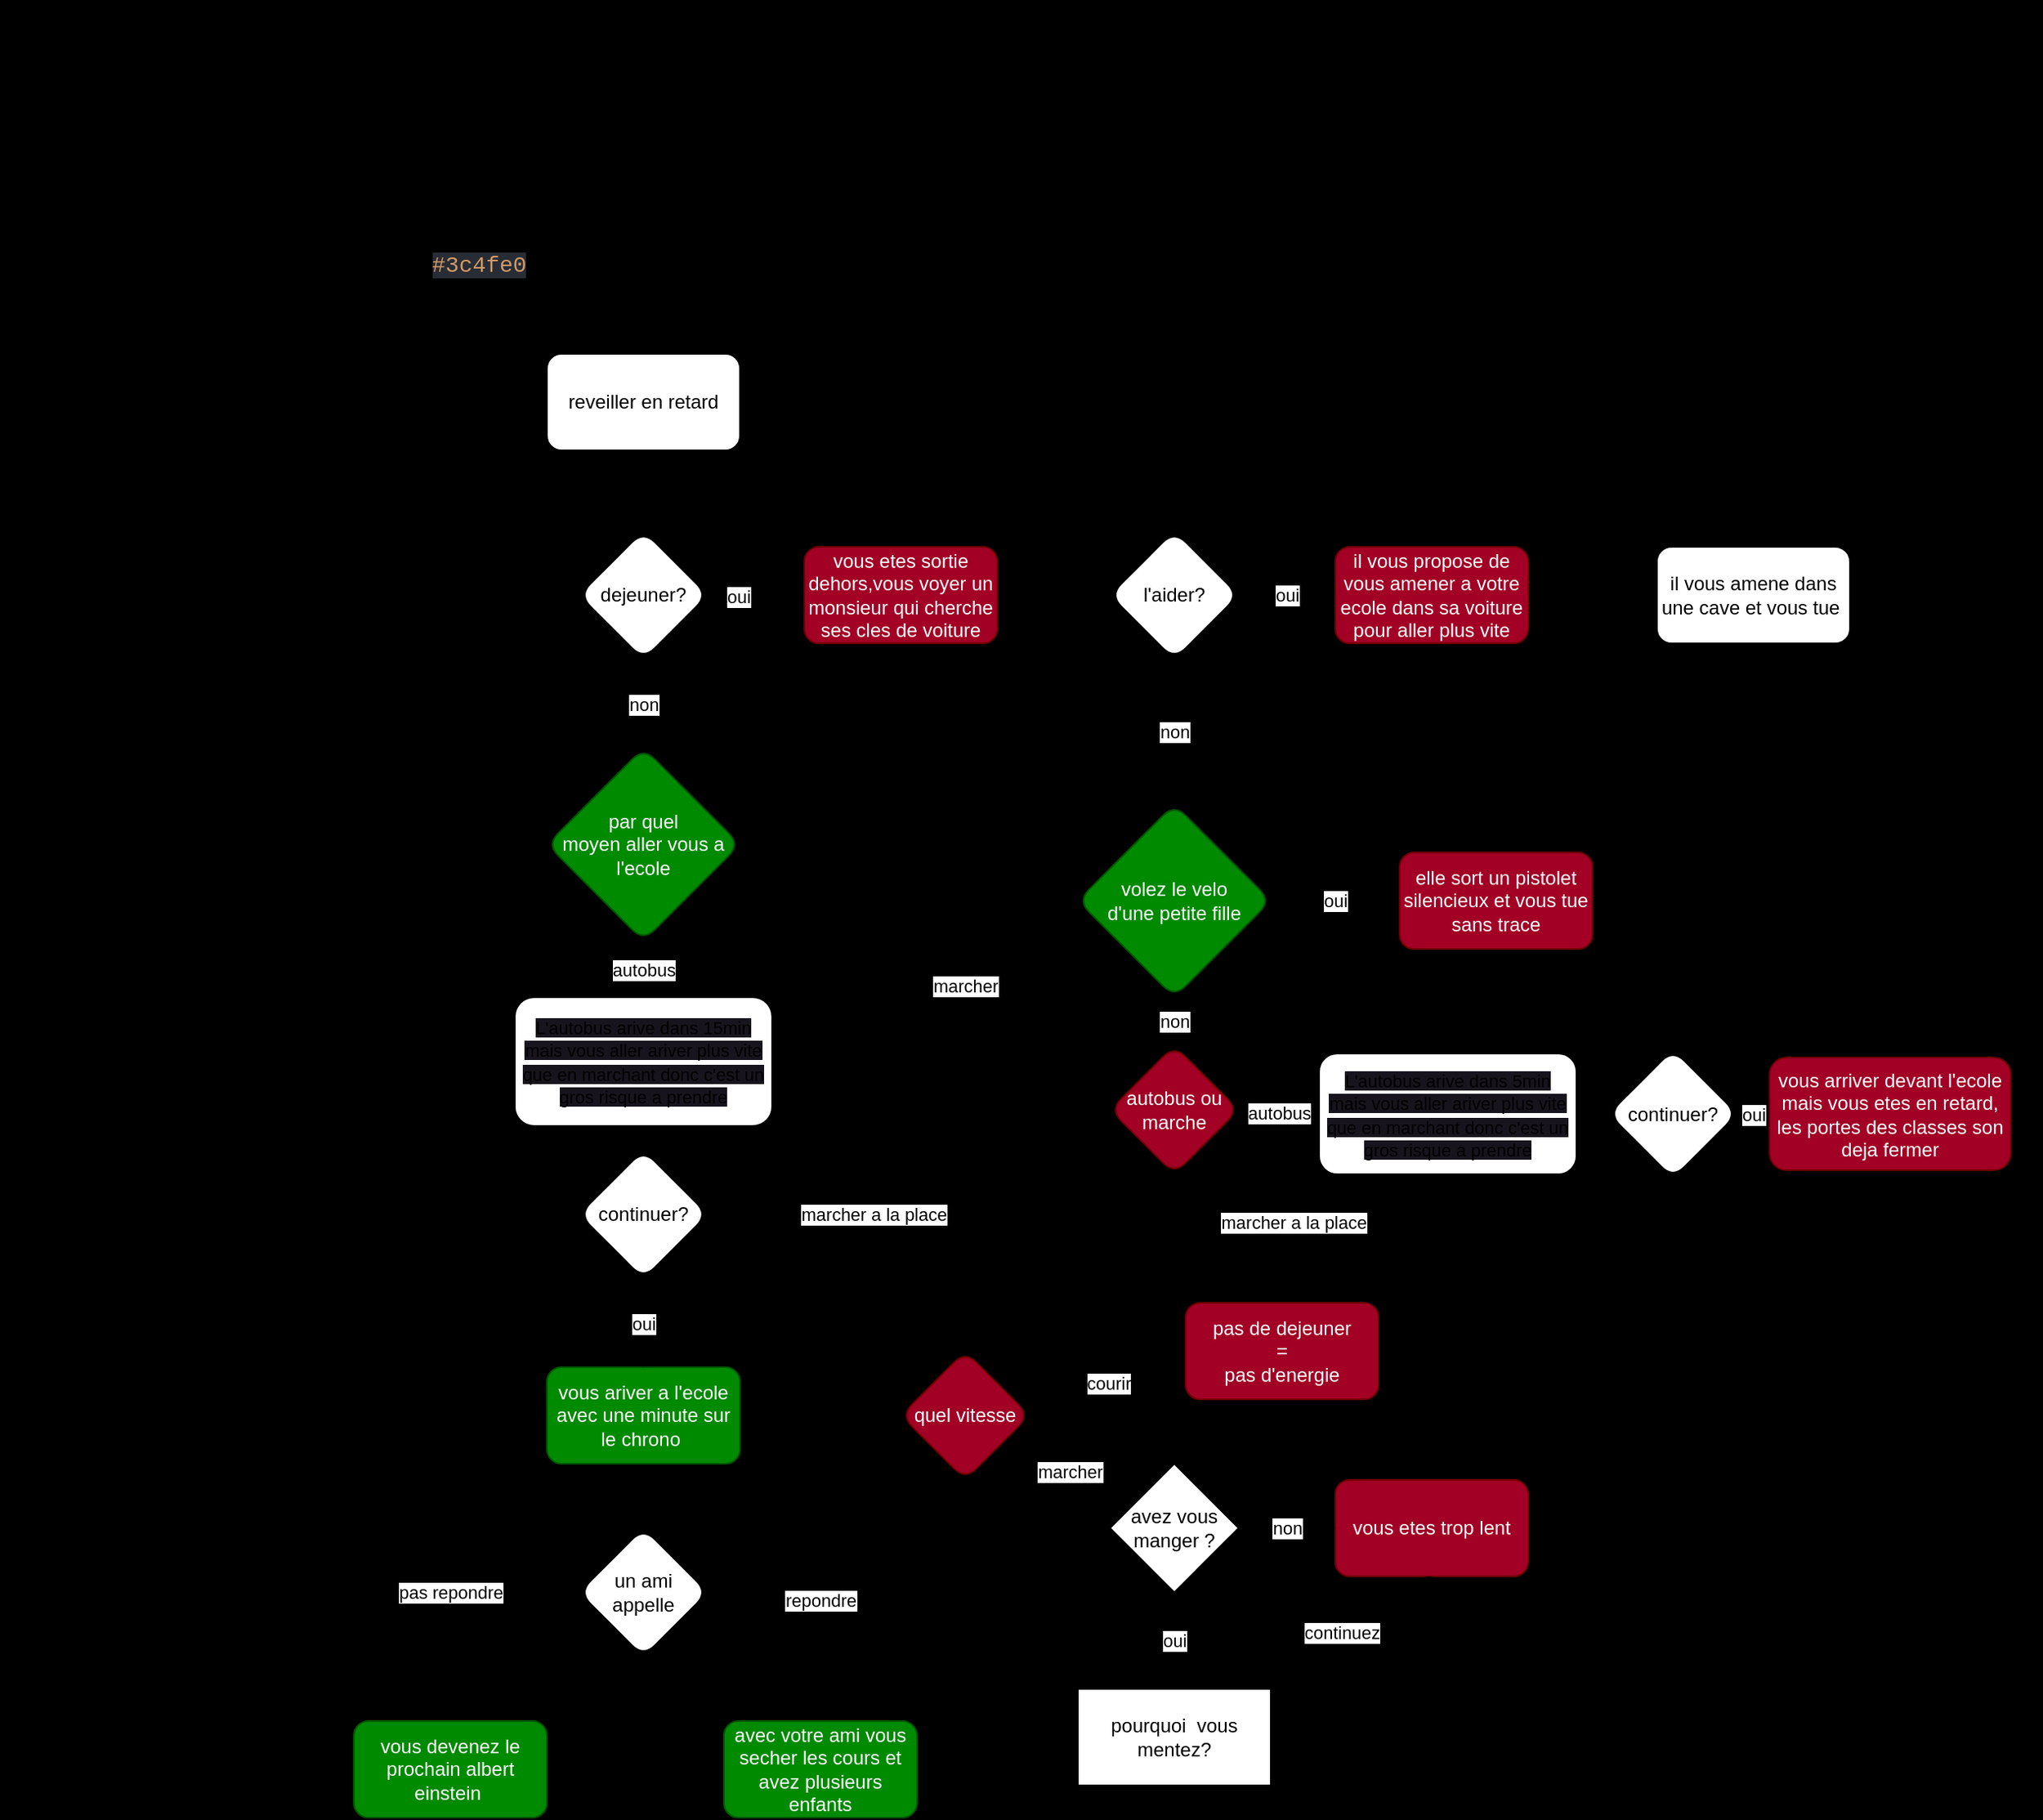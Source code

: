 <mxfile>
    <diagram id="VE0LgDuzzJI6HdZe8Z8s" name="Page-1">
        <mxGraphModel dx="1249" dy="719" grid="1" gridSize="10" guides="1" tooltips="1" connect="1" arrows="1" fold="1" page="1" pageScale="1" pageWidth="827" pageHeight="1169" background="#000000" math="0" shadow="0">
            <root>
                <mxCell id="0"/>
                <mxCell id="1" parent="0"/>
                <mxCell id="27" value="&lt;font style=&quot;&quot; color=&quot;#000000&quot;&gt;&amp;nbsp; Genre: action, absurde&lt;br&gt;&amp;nbsp; &amp;nbsp; &amp;nbsp; &amp;nbsp; &amp;nbsp;Inspiration: un gars qui arrive tout le temps&lt;br&gt;&amp;nbsp;en retard dans ma classe.&lt;br&gt;Nom: Be late or be dead&lt;br&gt;&amp;nbsp; &amp;nbsp; Palette:&lt;br&gt;Couleur de fond du site:&amp;nbsp;&lt;span style=&quot;font-family: proxima-soft, &amp;quot;Proxima Soft&amp;quot;, &amp;quot;Proxima Nova Soft&amp;quot;, Helvetica, Arial, sans-serif; font-size: 16px; font-weight: 700; letter-spacing: 0.4px; text-align: start; text-transform: uppercase;&quot;&gt;#EB1414&lt;/span&gt;&lt;br&gt;Couleur de fond du contenu:&amp;nbsp;&lt;span style=&quot;font-family: proxima-soft, &amp;quot;Proxima Soft&amp;quot;, &amp;quot;Proxima Nova Soft&amp;quot;, Helvetica, Arial, sans-serif; font-size: 16px; font-weight: 700; letter-spacing: 0.4px; text-align: start; text-transform: uppercase;&quot;&gt;#882727&lt;/span&gt;&lt;br&gt;Couleur de la police:&amp;nbsp;&lt;span style=&quot;font-family: proxima-soft, &amp;quot;Proxima Soft&amp;quot;, &amp;quot;Proxima Nova Soft&amp;quot;, Helvetica, Arial, sans-serif; font-size: 16px; font-weight: 700; letter-spacing: 0.4px; text-align: start; text-transform: uppercase;&quot;&gt;#FFFFFF&lt;/span&gt;&lt;br&gt;Couleur de fond des boutons:&lt;b&gt;&lt;font style=&quot;font-size: 16px;&quot;&gt;#89E5FF&lt;/font&gt;&lt;/b&gt;,&lt;b&gt;&lt;font style=&quot;font-size: 16px;&quot;&gt;#5468FF&lt;/font&gt;&lt;/b&gt;&lt;br&gt;Couleur de fond des bouton en hover:&amp;nbsp;&lt;/font&gt;&lt;span style=&quot;color: rgb(209, 154, 102); background-color: rgb(40, 44, 52); font-family: Consolas, &amp;quot;Courier New&amp;quot;, monospace; font-size: 14px;&quot;&gt;#3c4fe0&lt;/span&gt;&lt;font style=&quot;&quot; color=&quot;#000000&quot;&gt;&lt;br&gt;&lt;div style=&quot;text-align: start;&quot;&gt;&lt;span style=&quot;background-color: initial;&quot;&gt;Couleur de la police des boutons: &lt;font face=&quot;proxima-soft, Proxima Soft, Proxima Nova Soft, Helvetica, Arial, sans-serif&quot;&gt;&lt;span style=&quot;font-size: 16px; letter-spacing: 0.4px; text-transform: uppercase;&quot;&gt;&lt;b&gt;#ffffff&lt;/b&gt;&lt;/span&gt;&lt;/font&gt;&lt;/span&gt;&lt;/div&gt;&lt;/font&gt;&lt;font style=&quot;&quot; color=&quot;#000000&quot;&gt;Couleur de la police des boutons en hover:&amp;nbsp;&lt;/font&gt;&lt;b style=&quot;color: rgb(0, 0, 0);&quot;&gt;&lt;font style=&quot;font-size: 16px;&quot;&gt;#89E5FF&lt;/font&gt;&lt;/b&gt;&lt;span style=&quot;color: rgb(0, 0, 0);&quot;&gt;,&lt;/span&gt;&lt;b style=&quot;color: rgb(0, 0, 0);&quot;&gt;&lt;font style=&quot;font-size: 16px;&quot;&gt;#5468FF&lt;/font&gt;&lt;/b&gt;" style="text;html=1;align=center;verticalAlign=middle;resizable=0;points=[];autosize=1;strokeColor=none;fillColor=none;rounded=1;" parent="1" vertex="1">
                    <mxGeometry x="-30" width="390" height="220" as="geometry"/>
                </mxCell>
                <mxCell id="36" style="edgeStyle=none;html=1;entryX=0.5;entryY=0;entryDx=0;entryDy=0;" parent="1" source="28" target="29" edge="1">
                    <mxGeometry relative="1" as="geometry"/>
                </mxCell>
                <mxCell id="28" value="reveiller en retard" style="rounded=1;whiteSpace=wrap;html=1;" parent="1" vertex="1">
                    <mxGeometry x="310" y="220" width="120" height="60" as="geometry"/>
                </mxCell>
                <mxCell id="31" value="" style="edgeStyle=none;html=1;" parent="1" source="29" target="30" edge="1">
                    <mxGeometry relative="1" as="geometry">
                        <Array as="points">
                            <mxPoint x="430" y="370"/>
                        </Array>
                    </mxGeometry>
                </mxCell>
                <mxCell id="32" value="oui" style="edgeLabel;html=1;align=center;verticalAlign=middle;resizable=0;points=[];rounded=1;" parent="31" vertex="1" connectable="0">
                    <mxGeometry x="-0.372" y="-1" relative="1" as="geometry">
                        <mxPoint as="offset"/>
                    </mxGeometry>
                </mxCell>
                <mxCell id="35" value="&lt;span style=&quot;background-color: rgb(255, 255, 255);&quot;&gt;&lt;font color=&quot;#000000&quot;&gt;non&lt;/font&gt;&lt;/span&gt;" style="edgeStyle=none;html=1;entryX=0.5;entryY=0;entryDx=0;entryDy=0;" parent="1" source="29" target="50" edge="1">
                    <mxGeometry relative="1" as="geometry">
                        <mxPoint x="370" y="500" as="targetPoint"/>
                    </mxGeometry>
                </mxCell>
                <mxCell id="29" value="dejeuner?" style="rhombus;whiteSpace=wrap;html=1;rounded=1;" parent="1" vertex="1">
                    <mxGeometry x="330" y="330" width="80" height="80" as="geometry"/>
                </mxCell>
                <mxCell id="38" value="" style="edgeStyle=none;html=1;" parent="1" source="30" target="37" edge="1">
                    <mxGeometry relative="1" as="geometry"/>
                </mxCell>
                <mxCell id="30" value="vous etes sortie dehors,vous voyer un monsieur qui cherche ses cles de voiture" style="whiteSpace=wrap;html=1;fillColor=#a20025;fontColor=#ffffff;strokeColor=#6F0000;rounded=1;" parent="1" vertex="1">
                    <mxGeometry x="470" y="340" width="120" height="60" as="geometry"/>
                </mxCell>
                <mxCell id="40" value="oui" style="edgeStyle=none;html=1;" parent="1" source="37" target="39" edge="1">
                    <mxGeometry relative="1" as="geometry"/>
                </mxCell>
                <mxCell id="42" value="non" style="edgeStyle=none;html=1;" parent="1" source="37" edge="1">
                    <mxGeometry relative="1" as="geometry">
                        <mxPoint x="700" y="500" as="targetPoint"/>
                    </mxGeometry>
                </mxCell>
                <mxCell id="37" value="l'aider?" style="rhombus;whiteSpace=wrap;html=1;rounded=1;" parent="1" vertex="1">
                    <mxGeometry x="660" y="330" width="80" height="80" as="geometry"/>
                </mxCell>
                <mxCell id="44" value="" style="edgeStyle=none;html=1;" parent="1" source="39" target="43" edge="1">
                    <mxGeometry relative="1" as="geometry"/>
                </mxCell>
                <mxCell id="39" value="il vous propose de vous amener a votre ecole dans sa voiture pour aller plus vite" style="whiteSpace=wrap;html=1;fillColor=#a20025;fontColor=#ffffff;strokeColor=#6F0000;rounded=1;" parent="1" vertex="1">
                    <mxGeometry x="800" y="340" width="120" height="60" as="geometry"/>
                </mxCell>
                <mxCell id="45" style="edgeStyle=orthogonalEdgeStyle;html=1;entryX=1;entryY=0.5;entryDx=0;entryDy=0;" parent="1" source="43" target="28" edge="1">
                    <mxGeometry relative="1" as="geometry">
                        <Array as="points">
                            <mxPoint x="1060" y="250"/>
                        </Array>
                    </mxGeometry>
                </mxCell>
                <mxCell id="43" value="il vous amene dans une cave et vous tue&amp;nbsp;" style="whiteSpace=wrap;html=1;rounded=1;" parent="1" vertex="1">
                    <mxGeometry x="1000" y="340" width="120" height="60" as="geometry"/>
                </mxCell>
                <mxCell id="48" value="oui" style="edgeStyle=none;html=1;" parent="1" source="46" target="47" edge="1">
                    <mxGeometry relative="1" as="geometry"/>
                </mxCell>
                <mxCell id="54" value="non" style="edgeStyle=orthogonalEdgeStyle;html=1;" parent="1" source="46" target="53" edge="1">
                    <mxGeometry relative="1" as="geometry"/>
                </mxCell>
                <mxCell id="46" value="volez le velo &lt;br&gt;d'une petite fille" style="rhombus;whiteSpace=wrap;html=1;fillColor=#008a00;fontColor=#ffffff;strokeColor=#005700;rounded=1;" parent="1" vertex="1">
                    <mxGeometry x="640" y="500" width="120" height="120" as="geometry"/>
                </mxCell>
                <mxCell id="49" style="edgeStyle=orthogonalEdgeStyle;html=1;exitX=1;exitY=0.5;exitDx=0;exitDy=0;" parent="1" source="47" edge="1">
                    <mxGeometry relative="1" as="geometry">
                        <mxPoint x="1050" y="250" as="targetPoint"/>
                        <Array as="points">
                            <mxPoint x="1160" y="560"/>
                            <mxPoint x="1160" y="250"/>
                        </Array>
                    </mxGeometry>
                </mxCell>
                <mxCell id="47" value="elle sort un pistolet silencieux et vous tue sans trace" style="whiteSpace=wrap;html=1;fillColor=#a20025;fontColor=#ffffff;strokeColor=#6F0000;rounded=1;" parent="1" vertex="1">
                    <mxGeometry x="840" y="530" width="120" height="60" as="geometry"/>
                </mxCell>
                <mxCell id="61" value="marcher" style="edgeStyle=orthogonalEdgeStyle;html=1;" parent="1" source="50" target="60" edge="1">
                    <mxGeometry relative="1" as="geometry"/>
                </mxCell>
                <mxCell id="79" value="autobus" style="edgeStyle=none;html=1;entryX=0.5;entryY=0;entryDx=0;entryDy=0;" parent="1" source="50" target="78" edge="1">
                    <mxGeometry relative="1" as="geometry"/>
                </mxCell>
                <mxCell id="50" value="par quel &lt;br&gt;moyen aller vous a l'ecole" style="rhombus;whiteSpace=wrap;html=1;fillColor=#008a00;fontColor=#ffffff;strokeColor=#005700;rounded=1;" parent="1" vertex="1">
                    <mxGeometry x="310" y="465" width="120" height="120" as="geometry"/>
                </mxCell>
                <mxCell id="56" value="autobus" style="edgeStyle=orthogonalEdgeStyle;html=1;entryX=0;entryY=0.5;entryDx=0;entryDy=0;" parent="1" source="53" target="90" edge="1">
                    <mxGeometry relative="1" as="geometry">
                        <mxPoint x="850" y="760" as="targetPoint"/>
                    </mxGeometry>
                </mxCell>
                <mxCell id="53" value="autobus ou&lt;br&gt;marche" style="rhombus;whiteSpace=wrap;html=1;fillColor=#a20025;fontColor=#ffffff;strokeColor=#6F0000;rounded=1;" parent="1" vertex="1">
                    <mxGeometry x="660" y="650" width="80" height="80" as="geometry"/>
                </mxCell>
                <mxCell id="57" style="edgeStyle=orthogonalEdgeStyle;html=1;exitX=1;exitY=0.5;exitDx=0;exitDy=0;" parent="1" source="55" edge="1">
                    <mxGeometry relative="1" as="geometry">
                        <mxPoint x="1160" y="490" as="targetPoint"/>
                        <Array as="points">
                            <mxPoint x="1230" y="692"/>
                            <mxPoint x="1230" y="540"/>
                            <mxPoint x="1160" y="540"/>
                        </Array>
                    </mxGeometry>
                </mxCell>
                <mxCell id="55" value="vous arriver devant l'ecole mais vous etes en retard, les portes des classes son deja fermer" style="whiteSpace=wrap;html=1;rounded=1;fillColor=#a20025;fontColor=#ffffff;strokeColor=#6F0000;" parent="1" vertex="1">
                    <mxGeometry x="1070" y="657.5" width="150" height="70" as="geometry"/>
                </mxCell>
                <mxCell id="70" value="" style="edgeStyle=orthogonalEdgeStyle;html=1;" parent="1" source="58" target="69" edge="1">
                    <mxGeometry relative="1" as="geometry"/>
                </mxCell>
                <mxCell id="58" value="vous ariver a l'ecole avec une minute sur le chrono&amp;nbsp;" style="whiteSpace=wrap;html=1;rounded=1;fillColor=#008a00;fontColor=#ffffff;strokeColor=#005700;" parent="1" vertex="1">
                    <mxGeometry x="310" y="850" width="120" height="60" as="geometry"/>
                </mxCell>
                <mxCell id="64" value="courir" style="edgeStyle=orthogonalEdgeStyle;html=1;exitX=1;exitY=0;exitDx=0;exitDy=0;" parent="1" source="60" target="62" edge="1">
                    <mxGeometry relative="1" as="geometry"/>
                </mxCell>
                <mxCell id="65" value="marcher" style="edgeStyle=orthogonalEdgeStyle;html=1;exitX=1;exitY=1;exitDx=0;exitDy=0;entryX=0;entryY=0.5;entryDx=0;entryDy=0;" parent="1" source="60" target="76" edge="1">
                    <mxGeometry relative="1" as="geometry">
                        <mxPoint x="670" y="920" as="targetPoint"/>
                    </mxGeometry>
                </mxCell>
                <mxCell id="60" value="quel vitesse" style="rhombus;whiteSpace=wrap;html=1;fillColor=#a20025;fontColor=#ffffff;strokeColor=#6F0000;rounded=1;" parent="1" vertex="1">
                    <mxGeometry x="530" y="840" width="80" height="80" as="geometry"/>
                </mxCell>
                <mxCell id="66" style="edgeStyle=orthogonalEdgeStyle;html=1;" parent="1" source="62" edge="1">
                    <mxGeometry relative="1" as="geometry">
                        <mxPoint x="1230" y="680" as="targetPoint"/>
                    </mxGeometry>
                </mxCell>
                <mxCell id="62" value="pas de dejeuner&lt;br&gt;=&lt;br&gt;pas d'energie" style="rounded=1;whiteSpace=wrap;html=1;fillColor=#a20025;fontColor=#ffffff;strokeColor=#6F0000;" parent="1" vertex="1">
                    <mxGeometry x="707" y="810" width="120" height="60" as="geometry"/>
                </mxCell>
                <mxCell id="67" style="edgeStyle=orthogonalEdgeStyle;html=1;" parent="1" source="63" edge="1">
                    <mxGeometry relative="1" as="geometry">
                        <mxPoint x="1230" y="830" as="targetPoint"/>
                    </mxGeometry>
                </mxCell>
                <mxCell id="63" value="vous etes trop lent" style="rounded=1;whiteSpace=wrap;html=1;fillColor=#a20025;fontColor=#ffffff;strokeColor=#6F0000;" parent="1" vertex="1">
                    <mxGeometry x="800" y="920" width="120" height="60" as="geometry"/>
                </mxCell>
                <mxCell id="72" value="repondre" style="edgeStyle=orthogonalEdgeStyle;html=1;" parent="1" source="69" target="71" edge="1">
                    <mxGeometry relative="1" as="geometry"/>
                </mxCell>
                <mxCell id="74" value="pas repondre" style="edgeStyle=orthogonalEdgeStyle;html=1;" parent="1" source="69" target="73" edge="1">
                    <mxGeometry relative="1" as="geometry"/>
                </mxCell>
                <mxCell id="69" value="un ami appelle" style="rhombus;whiteSpace=wrap;html=1;rounded=1;" parent="1" vertex="1">
                    <mxGeometry x="330" y="950" width="80" height="80" as="geometry"/>
                </mxCell>
                <mxCell id="71" value="avec votre ami vous secher les cours et avez plusieurs enfants" style="whiteSpace=wrap;html=1;fillColor=#008a00;fontColor=#ffffff;strokeColor=#005700;rounded=1;" parent="1" vertex="1">
                    <mxGeometry x="420" y="1070" width="120" height="60" as="geometry"/>
                </mxCell>
                <mxCell id="73" value="vous devenez le prochain albert einstein&amp;nbsp;" style="whiteSpace=wrap;html=1;fillColor=#008a00;fontColor=#ffffff;strokeColor=#005700;rounded=1;" parent="1" vertex="1">
                    <mxGeometry x="190" y="1070" width="120" height="60" as="geometry"/>
                </mxCell>
                <mxCell id="77" value="non" style="edgeStyle=none;html=1;entryX=0;entryY=0.5;entryDx=0;entryDy=0;" parent="1" source="76" target="63" edge="1">
                    <mxGeometry relative="1" as="geometry"/>
                </mxCell>
                <mxCell id="99" value="oui" style="edgeStyle=none;html=1;" edge="1" parent="1" source="76" target="98">
                    <mxGeometry relative="1" as="geometry"/>
                </mxCell>
                <mxCell id="76" value="avez vous manger ?" style="rhombus;whiteSpace=wrap;html=1;" parent="1" vertex="1">
                    <mxGeometry x="660" y="910" width="80" height="80" as="geometry"/>
                </mxCell>
                <mxCell id="86" style="edgeStyle=none;html=1;entryX=0.5;entryY=0;entryDx=0;entryDy=0;" parent="1" source="78" target="85" edge="1">
                    <mxGeometry relative="1" as="geometry"/>
                </mxCell>
                <mxCell id="78" value="&lt;span style=&quot;font-size: 11px; background-color: rgb(24, 20, 29);&quot;&gt;L'autobus arive dans 15min mais&amp;nbsp;&lt;/span&gt;&lt;span style=&quot;font-size: 11px; background-color: rgb(24, 20, 29);&quot;&gt;vous aller ariver plus vite que en marchant&amp;nbsp;&lt;/span&gt;&lt;span style=&quot;font-size: 11px; background-color: rgb(24, 20, 29);&quot;&gt;donc c'est un gros risque a prendre&lt;/span&gt;" style="rounded=1;whiteSpace=wrap;html=1;" parent="1" vertex="1">
                    <mxGeometry x="290" y="620" width="160" height="80" as="geometry"/>
                </mxCell>
                <mxCell id="88" value="marcher a la place" style="edgeStyle=orthogonalEdgeStyle;html=1;exitX=1;exitY=0.5;exitDx=0;exitDy=0;" parent="1" source="85" edge="1">
                    <mxGeometry relative="1" as="geometry">
                        <mxPoint x="570" y="800" as="targetPoint"/>
                    </mxGeometry>
                </mxCell>
                <mxCell id="89" value="oui" style="edgeStyle=orthogonalEdgeStyle;html=1;exitX=0.5;exitY=1;exitDx=0;exitDy=0;entryX=0.5;entryY=0;entryDx=0;entryDy=0;" parent="1" source="85" target="58" edge="1">
                    <mxGeometry relative="1" as="geometry"/>
                </mxCell>
                <mxCell id="85" value="continuer?" style="rhombus;whiteSpace=wrap;html=1;rounded=1;" parent="1" vertex="1">
                    <mxGeometry x="330" y="715" width="80" height="80" as="geometry"/>
                </mxCell>
                <mxCell id="95" style="edgeStyle=orthogonalEdgeStyle;html=1;exitX=1;exitY=0.5;exitDx=0;exitDy=0;entryX=0;entryY=0.5;entryDx=0;entryDy=0;" parent="1" source="90" target="93" edge="1">
                    <mxGeometry relative="1" as="geometry"/>
                </mxCell>
                <mxCell id="90" value="&lt;span style=&quot;font-size: 11px; background-color: rgb(24, 20, 29);&quot;&gt;L'autobus arive dans 5min mais&amp;nbsp;&lt;/span&gt;&lt;span style=&quot;font-size: 11px; background-color: rgb(24, 20, 29);&quot;&gt;vous aller ariver plus vite que en marchant&amp;nbsp;&lt;/span&gt;&lt;span style=&quot;font-size: 11px; background-color: rgb(24, 20, 29);&quot;&gt;donc c'est un gros risque a prendre&lt;/span&gt;" style="rounded=1;whiteSpace=wrap;html=1;" parent="1" vertex="1">
                    <mxGeometry x="790" y="655" width="160" height="75" as="geometry"/>
                </mxCell>
                <mxCell id="96" value="oui" style="edgeStyle=orthogonalEdgeStyle;html=1;entryX=0;entryY=0.5;entryDx=0;entryDy=0;" parent="1" source="93" target="55" edge="1">
                    <mxGeometry relative="1" as="geometry"/>
                </mxCell>
                <mxCell id="97" value="marcher a la place" style="edgeStyle=orthogonalEdgeStyle;html=1;" parent="1" source="93" edge="1">
                    <mxGeometry relative="1" as="geometry">
                        <mxPoint x="570" y="820" as="targetPoint"/>
                        <Array as="points">
                            <mxPoint x="1010" y="760"/>
                            <mxPoint x="570" y="760"/>
                        </Array>
                    </mxGeometry>
                </mxCell>
                <mxCell id="93" value="continuer?" style="rhombus;whiteSpace=wrap;html=1;rounded=1;" parent="1" vertex="1">
                    <mxGeometry x="970" y="652.5" width="80" height="80" as="geometry"/>
                </mxCell>
                <mxCell id="100" value="continuez" style="edgeStyle=none;html=1;entryX=0.5;entryY=1;entryDx=0;entryDy=0;" edge="1" parent="1" source="98" target="63">
                    <mxGeometry relative="1" as="geometry"/>
                </mxCell>
                <mxCell id="98" value="pourquoi&amp;nbsp; vous mentez?" style="whiteSpace=wrap;html=1;" vertex="1" parent="1">
                    <mxGeometry x="640" y="1050" width="120" height="60" as="geometry"/>
                </mxCell>
            </root>
        </mxGraphModel>
    </diagram>
</mxfile>
